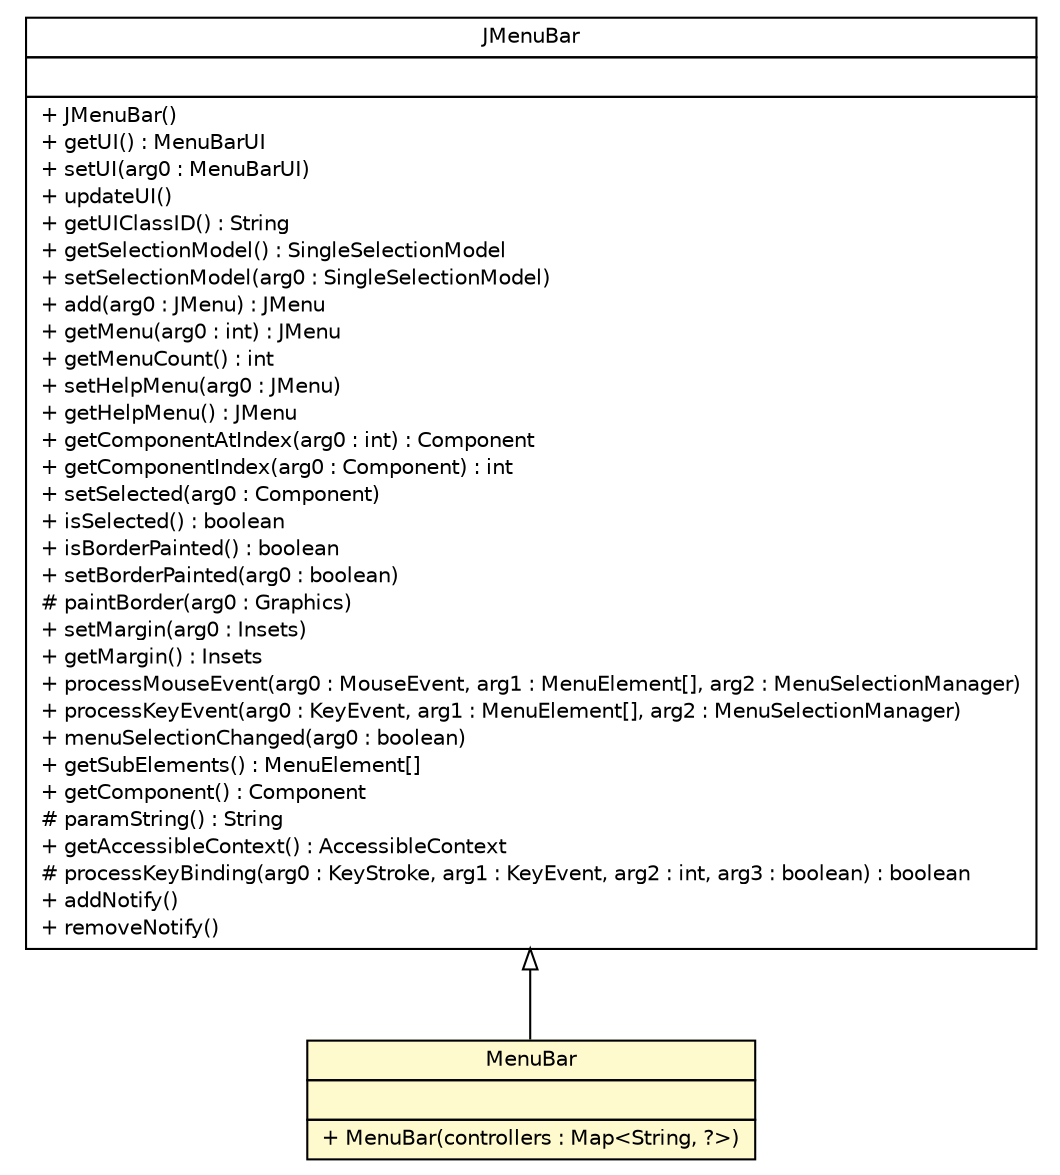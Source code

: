 #!/usr/local/bin/dot
#
# Class diagram 
# Generated by UMLGraph version R5_6 (http://www.umlgraph.org/)
#

digraph G {
	edge [fontname="Helvetica",fontsize=10,labelfontname="Helvetica",labelfontsize=10];
	node [fontname="Helvetica",fontsize=10,shape=plaintext];
	nodesep=0.25;
	ranksep=0.5;
	// thmuggleton.view.impl.MenuBar
	c706 [label=<<table title="thmuggleton.view.impl.MenuBar" border="0" cellborder="1" cellspacing="0" cellpadding="2" port="p" bgcolor="lemonChiffon" href="./MenuBar.html">
		<tr><td><table border="0" cellspacing="0" cellpadding="1">
<tr><td align="center" balign="center"> MenuBar </td></tr>
		</table></td></tr>
		<tr><td><table border="0" cellspacing="0" cellpadding="1">
<tr><td align="left" balign="left">  </td></tr>
		</table></td></tr>
		<tr><td><table border="0" cellspacing="0" cellpadding="1">
<tr><td align="left" balign="left"> + MenuBar(controllers : Map&lt;String, ?&gt;) </td></tr>
		</table></td></tr>
		</table>>, URL="./MenuBar.html", fontname="Helvetica", fontcolor="black", fontsize=10.0];
	//thmuggleton.view.impl.MenuBar extends javax.swing.JMenuBar
	c723:p -> c706:p [dir=back,arrowtail=empty];
	// javax.swing.JMenuBar
	c723 [label=<<table title="javax.swing.JMenuBar" border="0" cellborder="1" cellspacing="0" cellpadding="2" port="p" href="http://java.sun.com/j2se/1.4.2/docs/api/javax/swing/JMenuBar.html">
		<tr><td><table border="0" cellspacing="0" cellpadding="1">
<tr><td align="center" balign="center"> JMenuBar </td></tr>
		</table></td></tr>
		<tr><td><table border="0" cellspacing="0" cellpadding="1">
<tr><td align="left" balign="left">  </td></tr>
		</table></td></tr>
		<tr><td><table border="0" cellspacing="0" cellpadding="1">
<tr><td align="left" balign="left"> + JMenuBar() </td></tr>
<tr><td align="left" balign="left"> + getUI() : MenuBarUI </td></tr>
<tr><td align="left" balign="left"> + setUI(arg0 : MenuBarUI) </td></tr>
<tr><td align="left" balign="left"> + updateUI() </td></tr>
<tr><td align="left" balign="left"> + getUIClassID() : String </td></tr>
<tr><td align="left" balign="left"> + getSelectionModel() : SingleSelectionModel </td></tr>
<tr><td align="left" balign="left"> + setSelectionModel(arg0 : SingleSelectionModel) </td></tr>
<tr><td align="left" balign="left"> + add(arg0 : JMenu) : JMenu </td></tr>
<tr><td align="left" balign="left"> + getMenu(arg0 : int) : JMenu </td></tr>
<tr><td align="left" balign="left"> + getMenuCount() : int </td></tr>
<tr><td align="left" balign="left"> + setHelpMenu(arg0 : JMenu) </td></tr>
<tr><td align="left" balign="left"> + getHelpMenu() : JMenu </td></tr>
<tr><td align="left" balign="left"> + getComponentAtIndex(arg0 : int) : Component </td></tr>
<tr><td align="left" balign="left"> + getComponentIndex(arg0 : Component) : int </td></tr>
<tr><td align="left" balign="left"> + setSelected(arg0 : Component) </td></tr>
<tr><td align="left" balign="left"> + isSelected() : boolean </td></tr>
<tr><td align="left" balign="left"> + isBorderPainted() : boolean </td></tr>
<tr><td align="left" balign="left"> + setBorderPainted(arg0 : boolean) </td></tr>
<tr><td align="left" balign="left"> # paintBorder(arg0 : Graphics) </td></tr>
<tr><td align="left" balign="left"> + setMargin(arg0 : Insets) </td></tr>
<tr><td align="left" balign="left"> + getMargin() : Insets </td></tr>
<tr><td align="left" balign="left"> + processMouseEvent(arg0 : MouseEvent, arg1 : MenuElement[], arg2 : MenuSelectionManager) </td></tr>
<tr><td align="left" balign="left"> + processKeyEvent(arg0 : KeyEvent, arg1 : MenuElement[], arg2 : MenuSelectionManager) </td></tr>
<tr><td align="left" balign="left"> + menuSelectionChanged(arg0 : boolean) </td></tr>
<tr><td align="left" balign="left"> + getSubElements() : MenuElement[] </td></tr>
<tr><td align="left" balign="left"> + getComponent() : Component </td></tr>
<tr><td align="left" balign="left"> # paramString() : String </td></tr>
<tr><td align="left" balign="left"> + getAccessibleContext() : AccessibleContext </td></tr>
<tr><td align="left" balign="left"> # processKeyBinding(arg0 : KeyStroke, arg1 : KeyEvent, arg2 : int, arg3 : boolean) : boolean </td></tr>
<tr><td align="left" balign="left"> + addNotify() </td></tr>
<tr><td align="left" balign="left"> + removeNotify() </td></tr>
		</table></td></tr>
		</table>>, URL="http://java.sun.com/j2se/1.4.2/docs/api/javax/swing/JMenuBar.html", fontname="Helvetica", fontcolor="black", fontsize=10.0];
}

